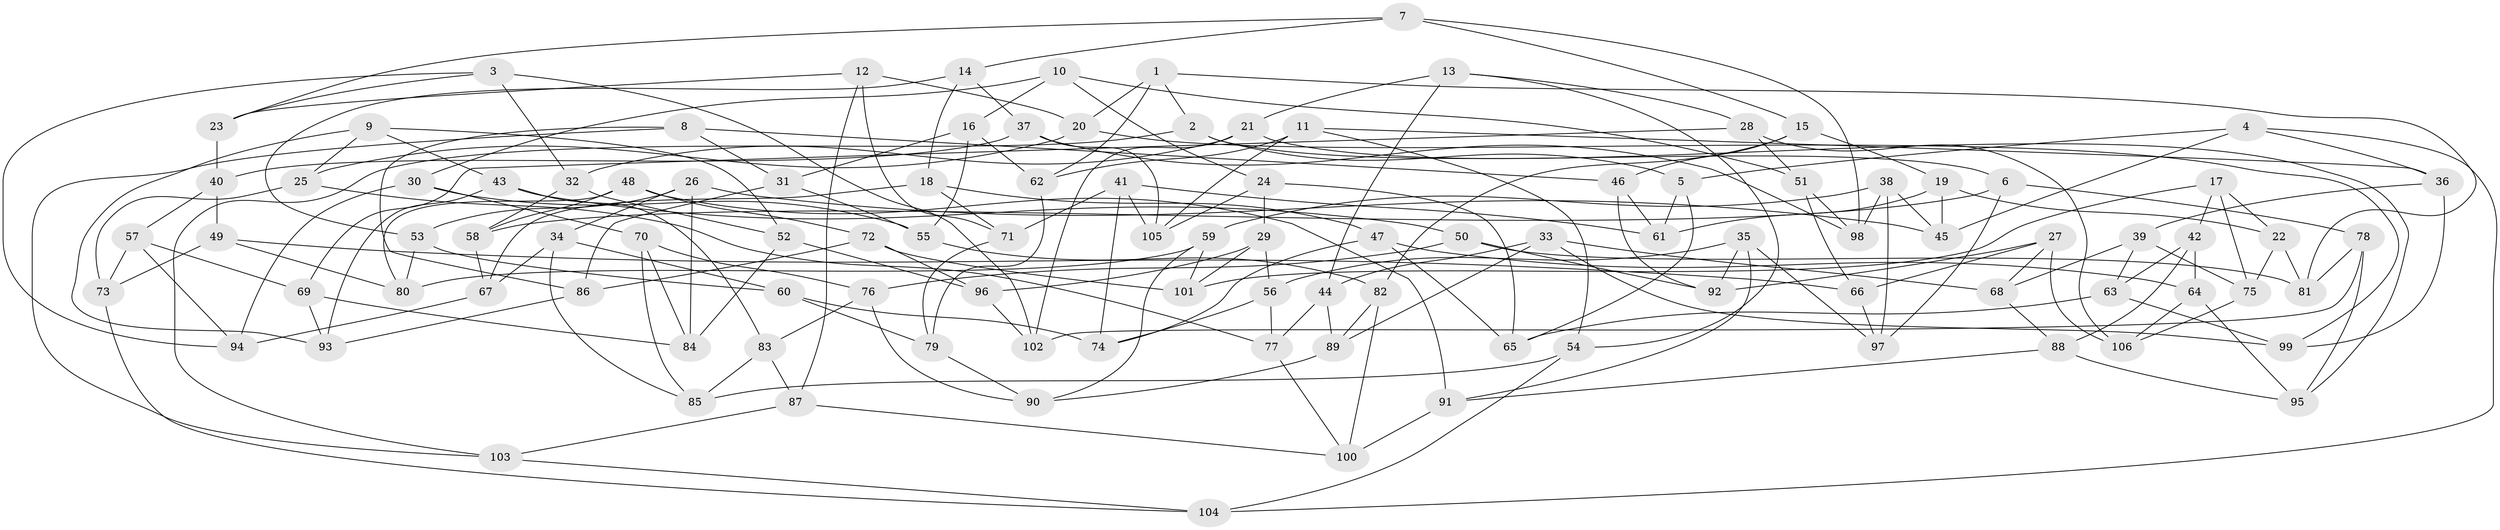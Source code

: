 // Generated by graph-tools (version 1.1) at 2025/50/03/09/25 03:50:57]
// undirected, 106 vertices, 212 edges
graph export_dot {
graph [start="1"]
  node [color=gray90,style=filled];
  1;
  2;
  3;
  4;
  5;
  6;
  7;
  8;
  9;
  10;
  11;
  12;
  13;
  14;
  15;
  16;
  17;
  18;
  19;
  20;
  21;
  22;
  23;
  24;
  25;
  26;
  27;
  28;
  29;
  30;
  31;
  32;
  33;
  34;
  35;
  36;
  37;
  38;
  39;
  40;
  41;
  42;
  43;
  44;
  45;
  46;
  47;
  48;
  49;
  50;
  51;
  52;
  53;
  54;
  55;
  56;
  57;
  58;
  59;
  60;
  61;
  62;
  63;
  64;
  65;
  66;
  67;
  68;
  69;
  70;
  71;
  72;
  73;
  74;
  75;
  76;
  77;
  78;
  79;
  80;
  81;
  82;
  83;
  84;
  85;
  86;
  87;
  88;
  89;
  90;
  91;
  92;
  93;
  94;
  95;
  96;
  97;
  98;
  99;
  100;
  101;
  102;
  103;
  104;
  105;
  106;
  1 -- 81;
  1 -- 20;
  1 -- 2;
  1 -- 62;
  2 -- 6;
  2 -- 103;
  2 -- 5;
  3 -- 23;
  3 -- 32;
  3 -- 102;
  3 -- 94;
  4 -- 36;
  4 -- 104;
  4 -- 5;
  4 -- 45;
  5 -- 65;
  5 -- 61;
  6 -- 97;
  6 -- 78;
  6 -- 58;
  7 -- 98;
  7 -- 15;
  7 -- 14;
  7 -- 23;
  8 -- 46;
  8 -- 86;
  8 -- 31;
  8 -- 103;
  9 -- 43;
  9 -- 52;
  9 -- 25;
  9 -- 93;
  10 -- 51;
  10 -- 16;
  10 -- 24;
  10 -- 30;
  11 -- 36;
  11 -- 62;
  11 -- 54;
  11 -- 105;
  12 -- 20;
  12 -- 71;
  12 -- 87;
  12 -- 23;
  13 -- 54;
  13 -- 21;
  13 -- 28;
  13 -- 44;
  14 -- 53;
  14 -- 37;
  14 -- 18;
  15 -- 82;
  15 -- 19;
  15 -- 46;
  16 -- 62;
  16 -- 55;
  16 -- 31;
  17 -- 101;
  17 -- 75;
  17 -- 22;
  17 -- 42;
  18 -- 67;
  18 -- 71;
  18 -- 47;
  19 -- 22;
  19 -- 61;
  19 -- 45;
  20 -- 25;
  20 -- 99;
  21 -- 95;
  21 -- 32;
  21 -- 102;
  22 -- 75;
  22 -- 81;
  23 -- 40;
  24 -- 29;
  24 -- 105;
  24 -- 65;
  25 -- 77;
  25 -- 73;
  26 -- 53;
  26 -- 34;
  26 -- 45;
  26 -- 84;
  27 -- 66;
  27 -- 92;
  27 -- 68;
  27 -- 106;
  28 -- 69;
  28 -- 106;
  28 -- 51;
  29 -- 96;
  29 -- 56;
  29 -- 101;
  30 -- 94;
  30 -- 55;
  30 -- 70;
  31 -- 55;
  31 -- 86;
  32 -- 52;
  32 -- 58;
  33 -- 44;
  33 -- 89;
  33 -- 68;
  33 -- 99;
  34 -- 60;
  34 -- 85;
  34 -- 67;
  35 -- 97;
  35 -- 92;
  35 -- 56;
  35 -- 91;
  36 -- 99;
  36 -- 39;
  37 -- 40;
  37 -- 98;
  37 -- 105;
  38 -- 59;
  38 -- 98;
  38 -- 45;
  38 -- 97;
  39 -- 75;
  39 -- 68;
  39 -- 63;
  40 -- 57;
  40 -- 49;
  41 -- 105;
  41 -- 61;
  41 -- 74;
  41 -- 71;
  42 -- 63;
  42 -- 64;
  42 -- 88;
  43 -- 93;
  43 -- 50;
  43 -- 83;
  44 -- 77;
  44 -- 89;
  46 -- 61;
  46 -- 92;
  47 -- 74;
  47 -- 65;
  47 -- 64;
  48 -- 80;
  48 -- 91;
  48 -- 58;
  48 -- 72;
  49 -- 80;
  49 -- 66;
  49 -- 73;
  50 -- 92;
  50 -- 76;
  50 -- 81;
  51 -- 98;
  51 -- 66;
  52 -- 96;
  52 -- 84;
  53 -- 80;
  53 -- 60;
  54 -- 85;
  54 -- 104;
  55 -- 82;
  56 -- 74;
  56 -- 77;
  57 -- 73;
  57 -- 69;
  57 -- 94;
  58 -- 67;
  59 -- 80;
  59 -- 101;
  59 -- 90;
  60 -- 79;
  60 -- 74;
  62 -- 79;
  63 -- 99;
  63 -- 65;
  64 -- 95;
  64 -- 106;
  66 -- 97;
  67 -- 94;
  68 -- 88;
  69 -- 93;
  69 -- 84;
  70 -- 84;
  70 -- 76;
  70 -- 85;
  71 -- 79;
  72 -- 86;
  72 -- 96;
  72 -- 101;
  73 -- 104;
  75 -- 106;
  76 -- 90;
  76 -- 83;
  77 -- 100;
  78 -- 102;
  78 -- 95;
  78 -- 81;
  79 -- 90;
  82 -- 100;
  82 -- 89;
  83 -- 87;
  83 -- 85;
  86 -- 93;
  87 -- 103;
  87 -- 100;
  88 -- 91;
  88 -- 95;
  89 -- 90;
  91 -- 100;
  96 -- 102;
  103 -- 104;
}
